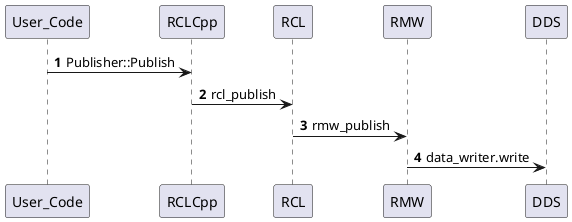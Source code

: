 @startuml
participant User_Code 
participant RCLCpp
participant RCL
participant RMW
participant DDS
autonumber 
User_Code->RCLCpp: Publisher::Publish 
RCLCpp->RCL: rcl_publish
RCL->RMW: rmw_publish
RMW->DDS: data_writer.write
@enduml
